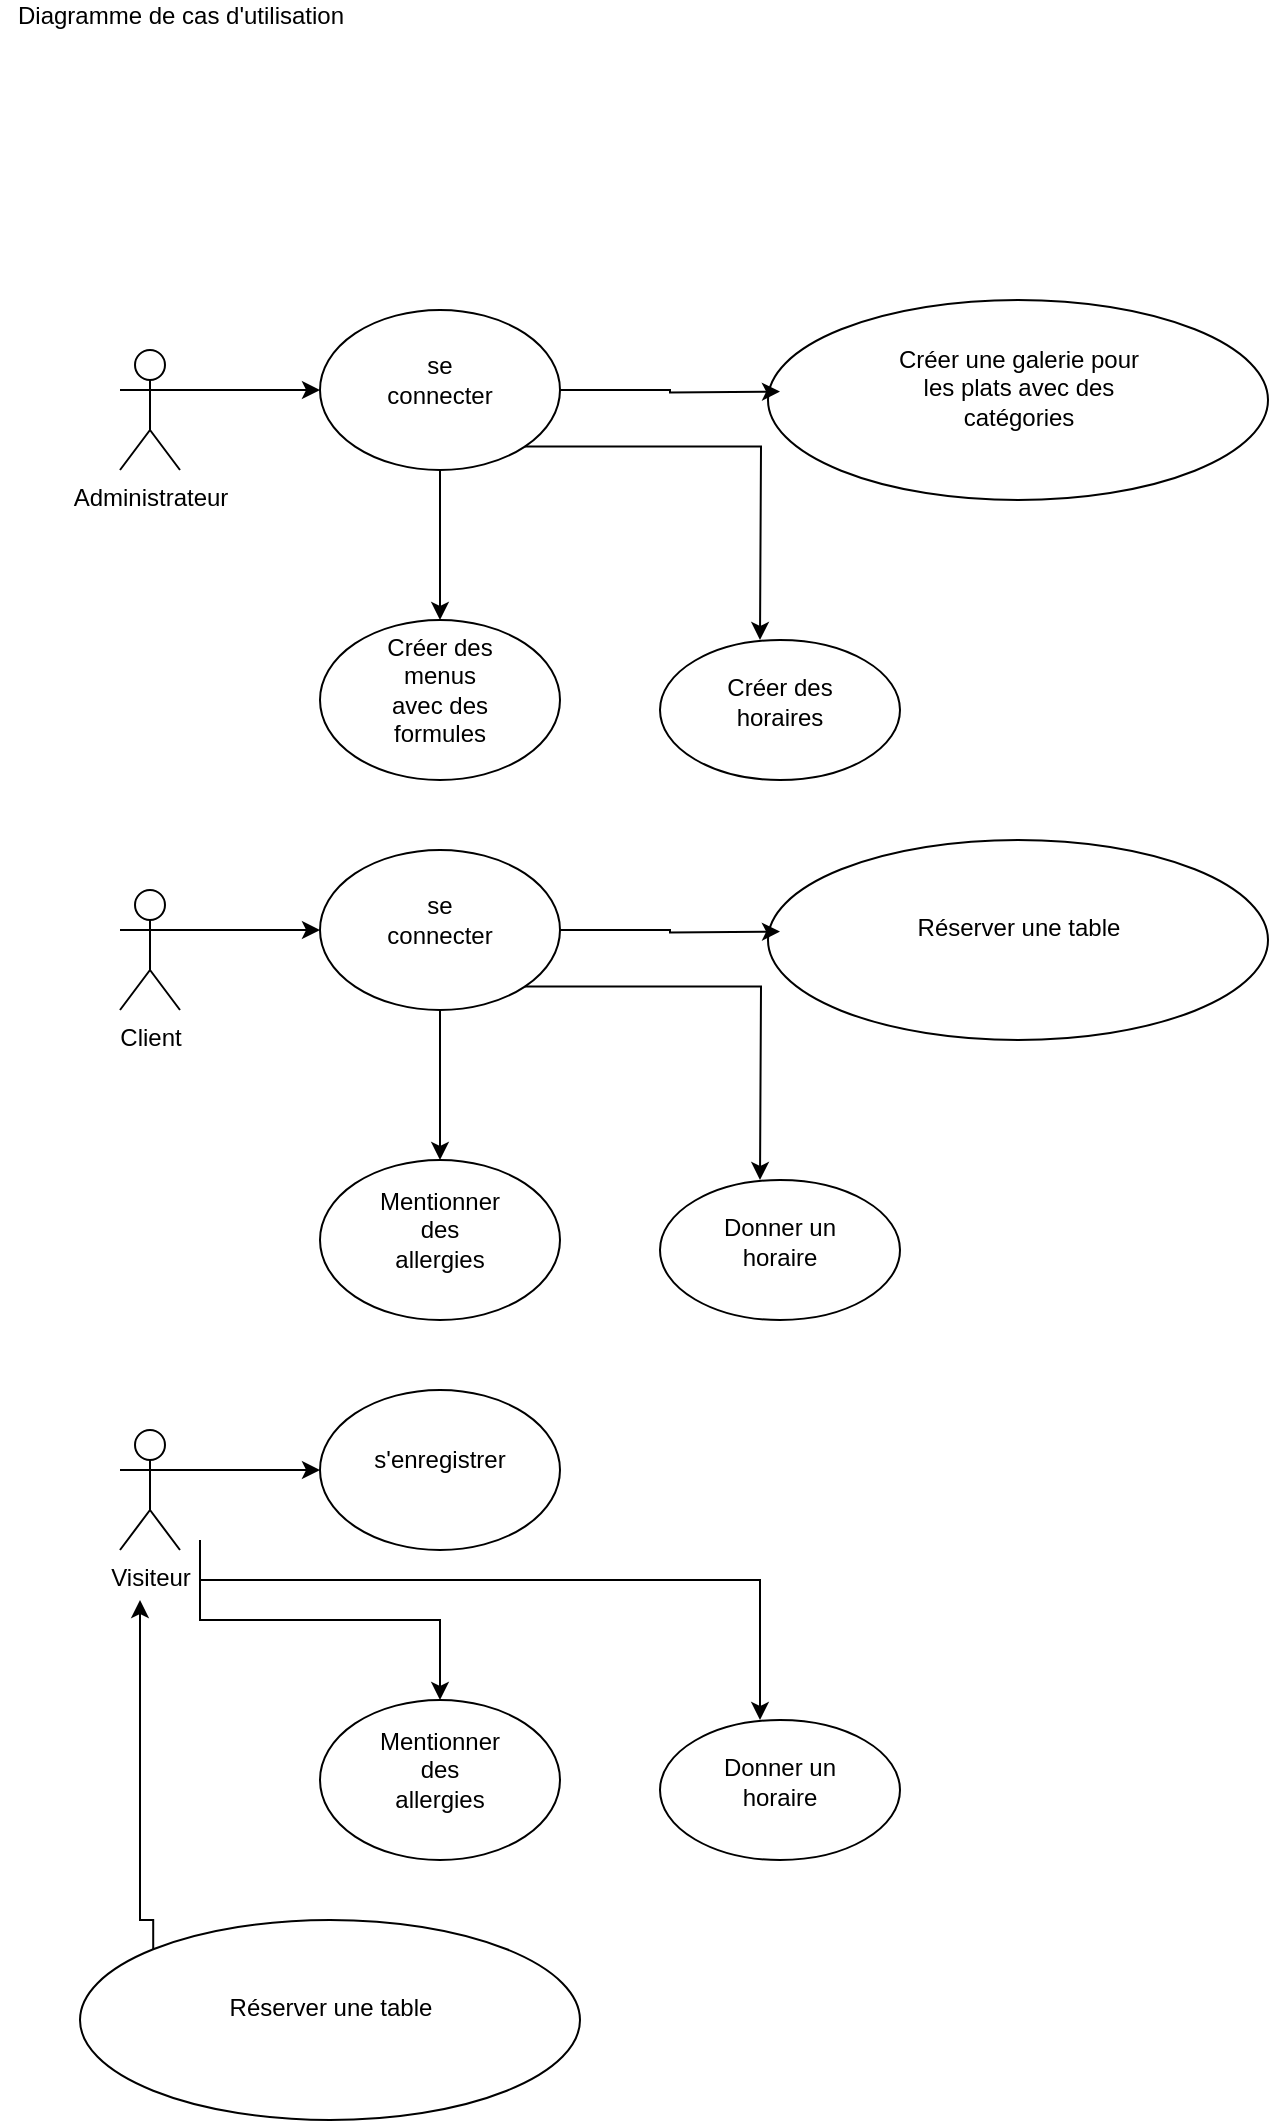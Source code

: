 <mxfile version="20.7.4" type="github">
  <diagram id="4P2TpbgXzhP-4KFeG8Nv" name="Page-1">
    <mxGraphModel dx="1231" dy="568" grid="1" gridSize="10" guides="1" tooltips="1" connect="1" arrows="1" fold="1" page="1" pageScale="1" pageWidth="827" pageHeight="1169" math="0" shadow="0">
      <root>
        <mxCell id="0" />
        <mxCell id="1" parent="0" />
        <mxCell id="2" value="&lt;div&gt;Diagramme de cas d&#39;utilisation&lt;/div&gt;&lt;div&gt;&lt;br&gt;&lt;/div&gt;" style="text;html=1;resizable=0;autosize=1;align=center;verticalAlign=middle;points=[];fillColor=none;strokeColor=none;rounded=0;" parent="1" vertex="1">
          <mxGeometry x="40" y="20" width="180" height="30" as="geometry" />
        </mxCell>
        <mxCell id="oijMVtfoC-c7ZMny98bf-25" style="edgeStyle=orthogonalEdgeStyle;rounded=0;orthogonalLoop=1;jettySize=auto;html=1;exitX=1;exitY=0.333;exitDx=0;exitDy=0;exitPerimeter=0;entryX=0;entryY=0.5;entryDx=0;entryDy=0;" parent="1" source="oijMVtfoC-c7ZMny98bf-12" target="oijMVtfoC-c7ZMny98bf-19" edge="1">
          <mxGeometry relative="1" as="geometry" />
        </mxCell>
        <mxCell id="oijMVtfoC-c7ZMny98bf-12" value="Administrateur" style="shape=umlActor;verticalLabelPosition=bottom;verticalAlign=top;html=1;outlineConnect=0;" parent="1" vertex="1">
          <mxGeometry x="100" y="195" width="30" height="60" as="geometry" />
        </mxCell>
        <mxCell id="oijMVtfoC-c7ZMny98bf-18" value="" style="group" parent="1" vertex="1" connectable="0">
          <mxGeometry x="200" y="175" width="120" height="80" as="geometry" />
        </mxCell>
        <mxCell id="oijMVtfoC-c7ZMny98bf-19" value="" style="ellipse;whiteSpace=wrap;html=1;" parent="oijMVtfoC-c7ZMny98bf-18" vertex="1">
          <mxGeometry width="120" height="80" as="geometry" />
        </mxCell>
        <mxCell id="oijMVtfoC-c7ZMny98bf-20" value="se connecter" style="text;html=1;strokeColor=none;fillColor=none;align=center;verticalAlign=middle;whiteSpace=wrap;rounded=0;" parent="oijMVtfoC-c7ZMny98bf-18" vertex="1">
          <mxGeometry x="30" y="20" width="60" height="30" as="geometry" />
        </mxCell>
        <mxCell id="oijMVtfoC-c7ZMny98bf-26" value="" style="group" parent="1" vertex="1" connectable="0">
          <mxGeometry x="200" y="330" width="120" height="80" as="geometry" />
        </mxCell>
        <mxCell id="oijMVtfoC-c7ZMny98bf-27" value="" style="ellipse;whiteSpace=wrap;html=1;" parent="oijMVtfoC-c7ZMny98bf-26" vertex="1">
          <mxGeometry width="120" height="80" as="geometry" />
        </mxCell>
        <mxCell id="oijMVtfoC-c7ZMny98bf-28" value="Créer des menus avec des formules" style="text;html=1;strokeColor=none;fillColor=none;align=center;verticalAlign=middle;whiteSpace=wrap;rounded=0;" parent="oijMVtfoC-c7ZMny98bf-26" vertex="1">
          <mxGeometry x="30" y="20" width="60" height="30" as="geometry" />
        </mxCell>
        <mxCell id="oijMVtfoC-c7ZMny98bf-29" value="" style="group" parent="1" vertex="1" connectable="0">
          <mxGeometry x="424" y="170" width="250" height="100" as="geometry" />
        </mxCell>
        <mxCell id="oijMVtfoC-c7ZMny98bf-30" value="" style="ellipse;whiteSpace=wrap;html=1;" parent="oijMVtfoC-c7ZMny98bf-29" vertex="1">
          <mxGeometry width="250.0" height="100" as="geometry" />
        </mxCell>
        <mxCell id="oijMVtfoC-c7ZMny98bf-31" value="Créer une galerie pour les plats avec des catégories" style="text;html=1;strokeColor=none;fillColor=none;align=center;verticalAlign=middle;whiteSpace=wrap;rounded=0;" parent="oijMVtfoC-c7ZMny98bf-29" vertex="1">
          <mxGeometry x="62.5" y="25" width="125.0" height="37.5" as="geometry" />
        </mxCell>
        <mxCell id="oijMVtfoC-c7ZMny98bf-34" style="edgeStyle=orthogonalEdgeStyle;rounded=0;orthogonalLoop=1;jettySize=auto;html=1;exitX=1;exitY=0.5;exitDx=0;exitDy=0;" parent="1" source="oijMVtfoC-c7ZMny98bf-19" edge="1">
          <mxGeometry relative="1" as="geometry">
            <mxPoint x="430" y="215.769" as="targetPoint" />
          </mxGeometry>
        </mxCell>
        <mxCell id="oijMVtfoC-c7ZMny98bf-35" style="edgeStyle=orthogonalEdgeStyle;rounded=0;orthogonalLoop=1;jettySize=auto;html=1;exitX=0.5;exitY=1;exitDx=0;exitDy=0;" parent="1" source="oijMVtfoC-c7ZMny98bf-19" target="oijMVtfoC-c7ZMny98bf-27" edge="1">
          <mxGeometry relative="1" as="geometry" />
        </mxCell>
        <mxCell id="V9nd8Epz2j4CVJ5qrW6O-2" style="edgeStyle=orthogonalEdgeStyle;rounded=0;orthogonalLoop=1;jettySize=auto;html=1;exitX=1;exitY=1;exitDx=0;exitDy=0;" edge="1" parent="1" source="oijMVtfoC-c7ZMny98bf-19">
          <mxGeometry relative="1" as="geometry">
            <mxPoint x="420" y="340" as="targetPoint" />
          </mxGeometry>
        </mxCell>
        <mxCell id="V9nd8Epz2j4CVJ5qrW6O-3" value="" style="group" vertex="1" connectable="0" parent="1">
          <mxGeometry x="370" y="340" width="120" height="70" as="geometry" />
        </mxCell>
        <mxCell id="V9nd8Epz2j4CVJ5qrW6O-4" value="" style="ellipse;whiteSpace=wrap;html=1;" vertex="1" parent="V9nd8Epz2j4CVJ5qrW6O-3">
          <mxGeometry width="120" height="70" as="geometry" />
        </mxCell>
        <mxCell id="V9nd8Epz2j4CVJ5qrW6O-5" value="Créer des horaires" style="text;html=1;strokeColor=none;fillColor=none;align=center;verticalAlign=middle;whiteSpace=wrap;rounded=0;" vertex="1" parent="V9nd8Epz2j4CVJ5qrW6O-3">
          <mxGeometry x="30" y="17.5" width="60" height="26.25" as="geometry" />
        </mxCell>
        <mxCell id="V9nd8Epz2j4CVJ5qrW6O-6" style="edgeStyle=orthogonalEdgeStyle;rounded=0;orthogonalLoop=1;jettySize=auto;html=1;exitX=1;exitY=0.333;exitDx=0;exitDy=0;exitPerimeter=0;entryX=0;entryY=0.5;entryDx=0;entryDy=0;" edge="1" source="V9nd8Epz2j4CVJ5qrW6O-7" target="V9nd8Epz2j4CVJ5qrW6O-9" parent="1">
          <mxGeometry relative="1" as="geometry" />
        </mxCell>
        <mxCell id="V9nd8Epz2j4CVJ5qrW6O-7" value="Client" style="shape=umlActor;verticalLabelPosition=bottom;verticalAlign=top;html=1;outlineConnect=0;" vertex="1" parent="1">
          <mxGeometry x="100" y="465" width="30" height="60" as="geometry" />
        </mxCell>
        <mxCell id="V9nd8Epz2j4CVJ5qrW6O-8" value="" style="group" vertex="1" connectable="0" parent="1">
          <mxGeometry x="200" y="445" width="120" height="80" as="geometry" />
        </mxCell>
        <mxCell id="V9nd8Epz2j4CVJ5qrW6O-9" value="" style="ellipse;whiteSpace=wrap;html=1;" vertex="1" parent="V9nd8Epz2j4CVJ5qrW6O-8">
          <mxGeometry width="120" height="80" as="geometry" />
        </mxCell>
        <mxCell id="V9nd8Epz2j4CVJ5qrW6O-10" value="se connecter" style="text;html=1;strokeColor=none;fillColor=none;align=center;verticalAlign=middle;whiteSpace=wrap;rounded=0;" vertex="1" parent="V9nd8Epz2j4CVJ5qrW6O-8">
          <mxGeometry x="30" y="20" width="60" height="30" as="geometry" />
        </mxCell>
        <mxCell id="V9nd8Epz2j4CVJ5qrW6O-11" value="" style="group" vertex="1" connectable="0" parent="1">
          <mxGeometry x="200" y="600" width="120" height="80" as="geometry" />
        </mxCell>
        <mxCell id="V9nd8Epz2j4CVJ5qrW6O-12" value="" style="ellipse;whiteSpace=wrap;html=1;" vertex="1" parent="V9nd8Epz2j4CVJ5qrW6O-11">
          <mxGeometry width="120" height="80" as="geometry" />
        </mxCell>
        <mxCell id="V9nd8Epz2j4CVJ5qrW6O-13" value="Mentionner des allergies" style="text;html=1;strokeColor=none;fillColor=none;align=center;verticalAlign=middle;whiteSpace=wrap;rounded=0;" vertex="1" parent="V9nd8Epz2j4CVJ5qrW6O-11">
          <mxGeometry x="30" y="20" width="60" height="30" as="geometry" />
        </mxCell>
        <mxCell id="V9nd8Epz2j4CVJ5qrW6O-14" value="" style="group" vertex="1" connectable="0" parent="1">
          <mxGeometry x="424" y="440" width="250" height="100" as="geometry" />
        </mxCell>
        <mxCell id="V9nd8Epz2j4CVJ5qrW6O-15" value="" style="ellipse;whiteSpace=wrap;html=1;" vertex="1" parent="V9nd8Epz2j4CVJ5qrW6O-14">
          <mxGeometry width="250.0" height="100" as="geometry" />
        </mxCell>
        <mxCell id="V9nd8Epz2j4CVJ5qrW6O-16" value="Réserver une table" style="text;html=1;strokeColor=none;fillColor=none;align=center;verticalAlign=middle;whiteSpace=wrap;rounded=0;" vertex="1" parent="V9nd8Epz2j4CVJ5qrW6O-14">
          <mxGeometry x="62.5" y="25" width="125.0" height="37.5" as="geometry" />
        </mxCell>
        <mxCell id="V9nd8Epz2j4CVJ5qrW6O-17" style="edgeStyle=orthogonalEdgeStyle;rounded=0;orthogonalLoop=1;jettySize=auto;html=1;exitX=1;exitY=0.5;exitDx=0;exitDy=0;" edge="1" source="V9nd8Epz2j4CVJ5qrW6O-9" parent="1">
          <mxGeometry relative="1" as="geometry">
            <mxPoint x="430" y="485.769" as="targetPoint" />
          </mxGeometry>
        </mxCell>
        <mxCell id="V9nd8Epz2j4CVJ5qrW6O-18" style="edgeStyle=orthogonalEdgeStyle;rounded=0;orthogonalLoop=1;jettySize=auto;html=1;exitX=0.5;exitY=1;exitDx=0;exitDy=0;" edge="1" source="V9nd8Epz2j4CVJ5qrW6O-9" target="V9nd8Epz2j4CVJ5qrW6O-12" parent="1">
          <mxGeometry relative="1" as="geometry" />
        </mxCell>
        <mxCell id="V9nd8Epz2j4CVJ5qrW6O-19" style="edgeStyle=orthogonalEdgeStyle;rounded=0;orthogonalLoop=1;jettySize=auto;html=1;exitX=1;exitY=1;exitDx=0;exitDy=0;" edge="1" source="V9nd8Epz2j4CVJ5qrW6O-9" parent="1">
          <mxGeometry relative="1" as="geometry">
            <mxPoint x="420" y="610" as="targetPoint" />
          </mxGeometry>
        </mxCell>
        <mxCell id="V9nd8Epz2j4CVJ5qrW6O-20" value="" style="group" vertex="1" connectable="0" parent="1">
          <mxGeometry x="370" y="610" width="120" height="70" as="geometry" />
        </mxCell>
        <mxCell id="V9nd8Epz2j4CVJ5qrW6O-21" value="" style="ellipse;whiteSpace=wrap;html=1;" vertex="1" parent="V9nd8Epz2j4CVJ5qrW6O-20">
          <mxGeometry width="120" height="70" as="geometry" />
        </mxCell>
        <mxCell id="V9nd8Epz2j4CVJ5qrW6O-22" value="Donner un horaire" style="text;html=1;strokeColor=none;fillColor=none;align=center;verticalAlign=middle;whiteSpace=wrap;rounded=0;" vertex="1" parent="V9nd8Epz2j4CVJ5qrW6O-20">
          <mxGeometry x="30" y="17.5" width="60" height="26.25" as="geometry" />
        </mxCell>
        <mxCell id="V9nd8Epz2j4CVJ5qrW6O-23" style="edgeStyle=orthogonalEdgeStyle;rounded=0;orthogonalLoop=1;jettySize=auto;html=1;exitX=1;exitY=0.333;exitDx=0;exitDy=0;exitPerimeter=0;entryX=0;entryY=0.5;entryDx=0;entryDy=0;" edge="1" source="V9nd8Epz2j4CVJ5qrW6O-24" target="V9nd8Epz2j4CVJ5qrW6O-26" parent="1">
          <mxGeometry relative="1" as="geometry" />
        </mxCell>
        <mxCell id="V9nd8Epz2j4CVJ5qrW6O-24" value="Visiteur" style="shape=umlActor;verticalLabelPosition=bottom;verticalAlign=top;html=1;outlineConnect=0;" vertex="1" parent="1">
          <mxGeometry x="100" y="735" width="30" height="60" as="geometry" />
        </mxCell>
        <mxCell id="V9nd8Epz2j4CVJ5qrW6O-25" value="" style="group" vertex="1" connectable="0" parent="1">
          <mxGeometry x="200" y="715" width="120" height="80" as="geometry" />
        </mxCell>
        <mxCell id="V9nd8Epz2j4CVJ5qrW6O-26" value="" style="ellipse;whiteSpace=wrap;html=1;" vertex="1" parent="V9nd8Epz2j4CVJ5qrW6O-25">
          <mxGeometry width="120" height="80" as="geometry" />
        </mxCell>
        <mxCell id="V9nd8Epz2j4CVJ5qrW6O-27" value="s&#39;enregistrer" style="text;html=1;strokeColor=none;fillColor=none;align=center;verticalAlign=middle;whiteSpace=wrap;rounded=0;" vertex="1" parent="V9nd8Epz2j4CVJ5qrW6O-25">
          <mxGeometry x="30" y="20" width="60" height="30" as="geometry" />
        </mxCell>
        <mxCell id="V9nd8Epz2j4CVJ5qrW6O-28" value="" style="group" vertex="1" connectable="0" parent="1">
          <mxGeometry x="200" y="870" width="120" height="80" as="geometry" />
        </mxCell>
        <mxCell id="V9nd8Epz2j4CVJ5qrW6O-29" value="" style="ellipse;whiteSpace=wrap;html=1;" vertex="1" parent="V9nd8Epz2j4CVJ5qrW6O-28">
          <mxGeometry width="120" height="80" as="geometry" />
        </mxCell>
        <mxCell id="V9nd8Epz2j4CVJ5qrW6O-30" value="Mentionner des allergies" style="text;html=1;strokeColor=none;fillColor=none;align=center;verticalAlign=middle;whiteSpace=wrap;rounded=0;" vertex="1" parent="V9nd8Epz2j4CVJ5qrW6O-28">
          <mxGeometry x="30" y="20" width="60" height="30" as="geometry" />
        </mxCell>
        <mxCell id="V9nd8Epz2j4CVJ5qrW6O-31" value="" style="group" vertex="1" connectable="0" parent="1">
          <mxGeometry x="80" y="980" width="250" height="100" as="geometry" />
        </mxCell>
        <mxCell id="V9nd8Epz2j4CVJ5qrW6O-32" value="" style="ellipse;whiteSpace=wrap;html=1;" vertex="1" parent="V9nd8Epz2j4CVJ5qrW6O-31">
          <mxGeometry width="250.0" height="100" as="geometry" />
        </mxCell>
        <mxCell id="V9nd8Epz2j4CVJ5qrW6O-33" value="Réserver une table" style="text;html=1;strokeColor=none;fillColor=none;align=center;verticalAlign=middle;whiteSpace=wrap;rounded=0;" vertex="1" parent="V9nd8Epz2j4CVJ5qrW6O-31">
          <mxGeometry x="62.5" y="25" width="125.0" height="37.5" as="geometry" />
        </mxCell>
        <mxCell id="V9nd8Epz2j4CVJ5qrW6O-35" style="edgeStyle=orthogonalEdgeStyle;rounded=0;orthogonalLoop=1;jettySize=auto;html=1;" edge="1" target="V9nd8Epz2j4CVJ5qrW6O-29" parent="1">
          <mxGeometry relative="1" as="geometry">
            <mxPoint x="140" y="790" as="sourcePoint" />
            <Array as="points">
              <mxPoint x="140" y="830" />
              <mxPoint x="260" y="830" />
            </Array>
          </mxGeometry>
        </mxCell>
        <mxCell id="V9nd8Epz2j4CVJ5qrW6O-36" style="edgeStyle=orthogonalEdgeStyle;rounded=0;orthogonalLoop=1;jettySize=auto;html=1;" edge="1" parent="1">
          <mxGeometry relative="1" as="geometry">
            <mxPoint x="420" y="880" as="targetPoint" />
            <mxPoint x="140" y="790" as="sourcePoint" />
            <Array as="points">
              <mxPoint x="140" y="810" />
              <mxPoint x="420" y="810" />
            </Array>
          </mxGeometry>
        </mxCell>
        <mxCell id="V9nd8Epz2j4CVJ5qrW6O-37" value="" style="group" vertex="1" connectable="0" parent="1">
          <mxGeometry x="370" y="880" width="120" height="70" as="geometry" />
        </mxCell>
        <mxCell id="V9nd8Epz2j4CVJ5qrW6O-38" value="" style="ellipse;whiteSpace=wrap;html=1;" vertex="1" parent="V9nd8Epz2j4CVJ5qrW6O-37">
          <mxGeometry width="120" height="70" as="geometry" />
        </mxCell>
        <mxCell id="V9nd8Epz2j4CVJ5qrW6O-39" value="Donner un horaire" style="text;html=1;strokeColor=none;fillColor=none;align=center;verticalAlign=middle;whiteSpace=wrap;rounded=0;" vertex="1" parent="V9nd8Epz2j4CVJ5qrW6O-37">
          <mxGeometry x="30" y="17.5" width="60" height="26.25" as="geometry" />
        </mxCell>
        <mxCell id="V9nd8Epz2j4CVJ5qrW6O-40" style="edgeStyle=orthogonalEdgeStyle;rounded=0;orthogonalLoop=1;jettySize=auto;html=1;exitX=0;exitY=0;exitDx=0;exitDy=0;" edge="1" parent="1" source="V9nd8Epz2j4CVJ5qrW6O-32">
          <mxGeometry relative="1" as="geometry">
            <mxPoint x="110" y="820" as="targetPoint" />
            <Array as="points">
              <mxPoint x="116" y="980" />
              <mxPoint x="110" y="980" />
            </Array>
          </mxGeometry>
        </mxCell>
      </root>
    </mxGraphModel>
  </diagram>
</mxfile>
